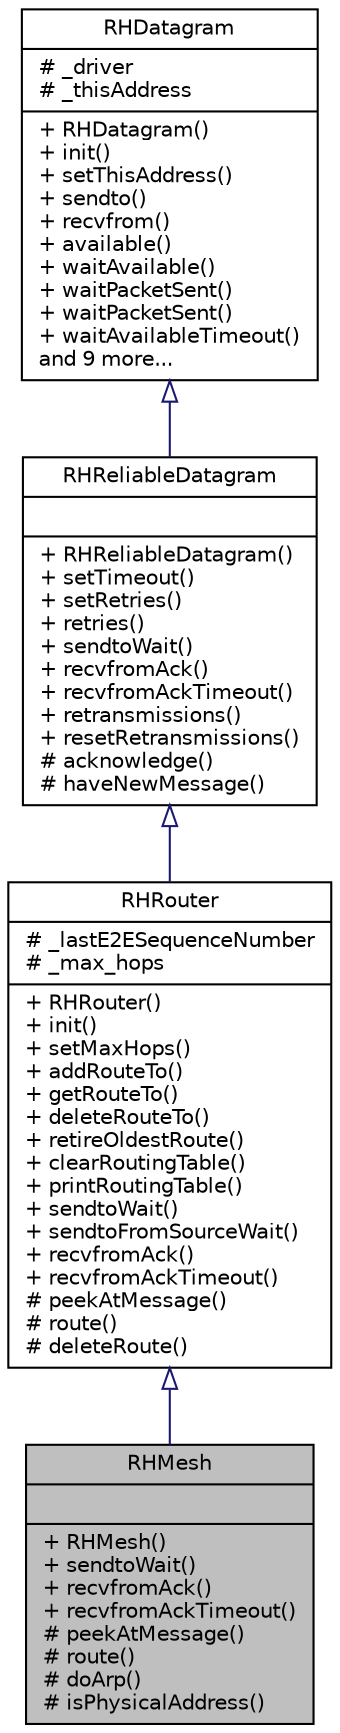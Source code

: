 digraph "RHMesh"
{
 // LATEX_PDF_SIZE
  edge [fontname="Helvetica",fontsize="10",labelfontname="Helvetica",labelfontsize="10"];
  node [fontname="Helvetica",fontsize="10",shape=record];
  Node1 [label="{RHMesh\n||+ RHMesh()\l+ sendtoWait()\l+ recvfromAck()\l+ recvfromAckTimeout()\l# peekAtMessage()\l# route()\l# doArp()\l# isPhysicalAddress()\l}",height=0.2,width=0.4,color="black", fillcolor="grey75", style="filled", fontcolor="black",tooltip="RHRouter subclass for sending addressed, optionally acknowledged datagrams multi-hop routed across a ..."];
  Node2 -> Node1 [dir="back",color="midnightblue",fontsize="10",style="solid",arrowtail="onormal",fontname="Helvetica"];
  Node2 [label="{RHRouter\n|# _lastE2ESequenceNumber\l# _max_hops\l|+ RHRouter()\l+ init()\l+ setMaxHops()\l+ addRouteTo()\l+ getRouteTo()\l+ deleteRouteTo()\l+ retireOldestRoute()\l+ clearRoutingTable()\l+ printRoutingTable()\l+ sendtoWait()\l+ sendtoFromSourceWait()\l+ recvfromAck()\l+ recvfromAckTimeout()\l# peekAtMessage()\l# route()\l# deleteRoute()\l}",height=0.2,width=0.4,color="black", fillcolor="white", style="filled",URL="$class_r_h_router.html",tooltip="RHReliableDatagram subclass for sending addressed, optionally acknowledged datagrams multi-hop routed..."];
  Node3 -> Node2 [dir="back",color="midnightblue",fontsize="10",style="solid",arrowtail="onormal",fontname="Helvetica"];
  Node3 [label="{RHReliableDatagram\n||+ RHReliableDatagram()\l+ setTimeout()\l+ setRetries()\l+ retries()\l+ sendtoWait()\l+ recvfromAck()\l+ recvfromAckTimeout()\l+ retransmissions()\l+ resetRetransmissions()\l# acknowledge()\l# haveNewMessage()\l}",height=0.2,width=0.4,color="black", fillcolor="white", style="filled",URL="$class_r_h_reliable_datagram.html",tooltip="RHDatagram subclass for sending addressed, acknowledged, retransmitted datagrams."];
  Node4 -> Node3 [dir="back",color="midnightblue",fontsize="10",style="solid",arrowtail="onormal",fontname="Helvetica"];
  Node4 [label="{RHDatagram\n|# _driver\l# _thisAddress\l|+ RHDatagram()\l+ init()\l+ setThisAddress()\l+ sendto()\l+ recvfrom()\l+ available()\l+ waitAvailable()\l+ waitPacketSent()\l+ waitPacketSent()\l+ waitAvailableTimeout()\land 9 more...\l}",height=0.2,width=0.4,color="black", fillcolor="white", style="filled",URL="$class_r_h_datagram.html",tooltip="Manager class for addressed, unreliable messages."];
}
